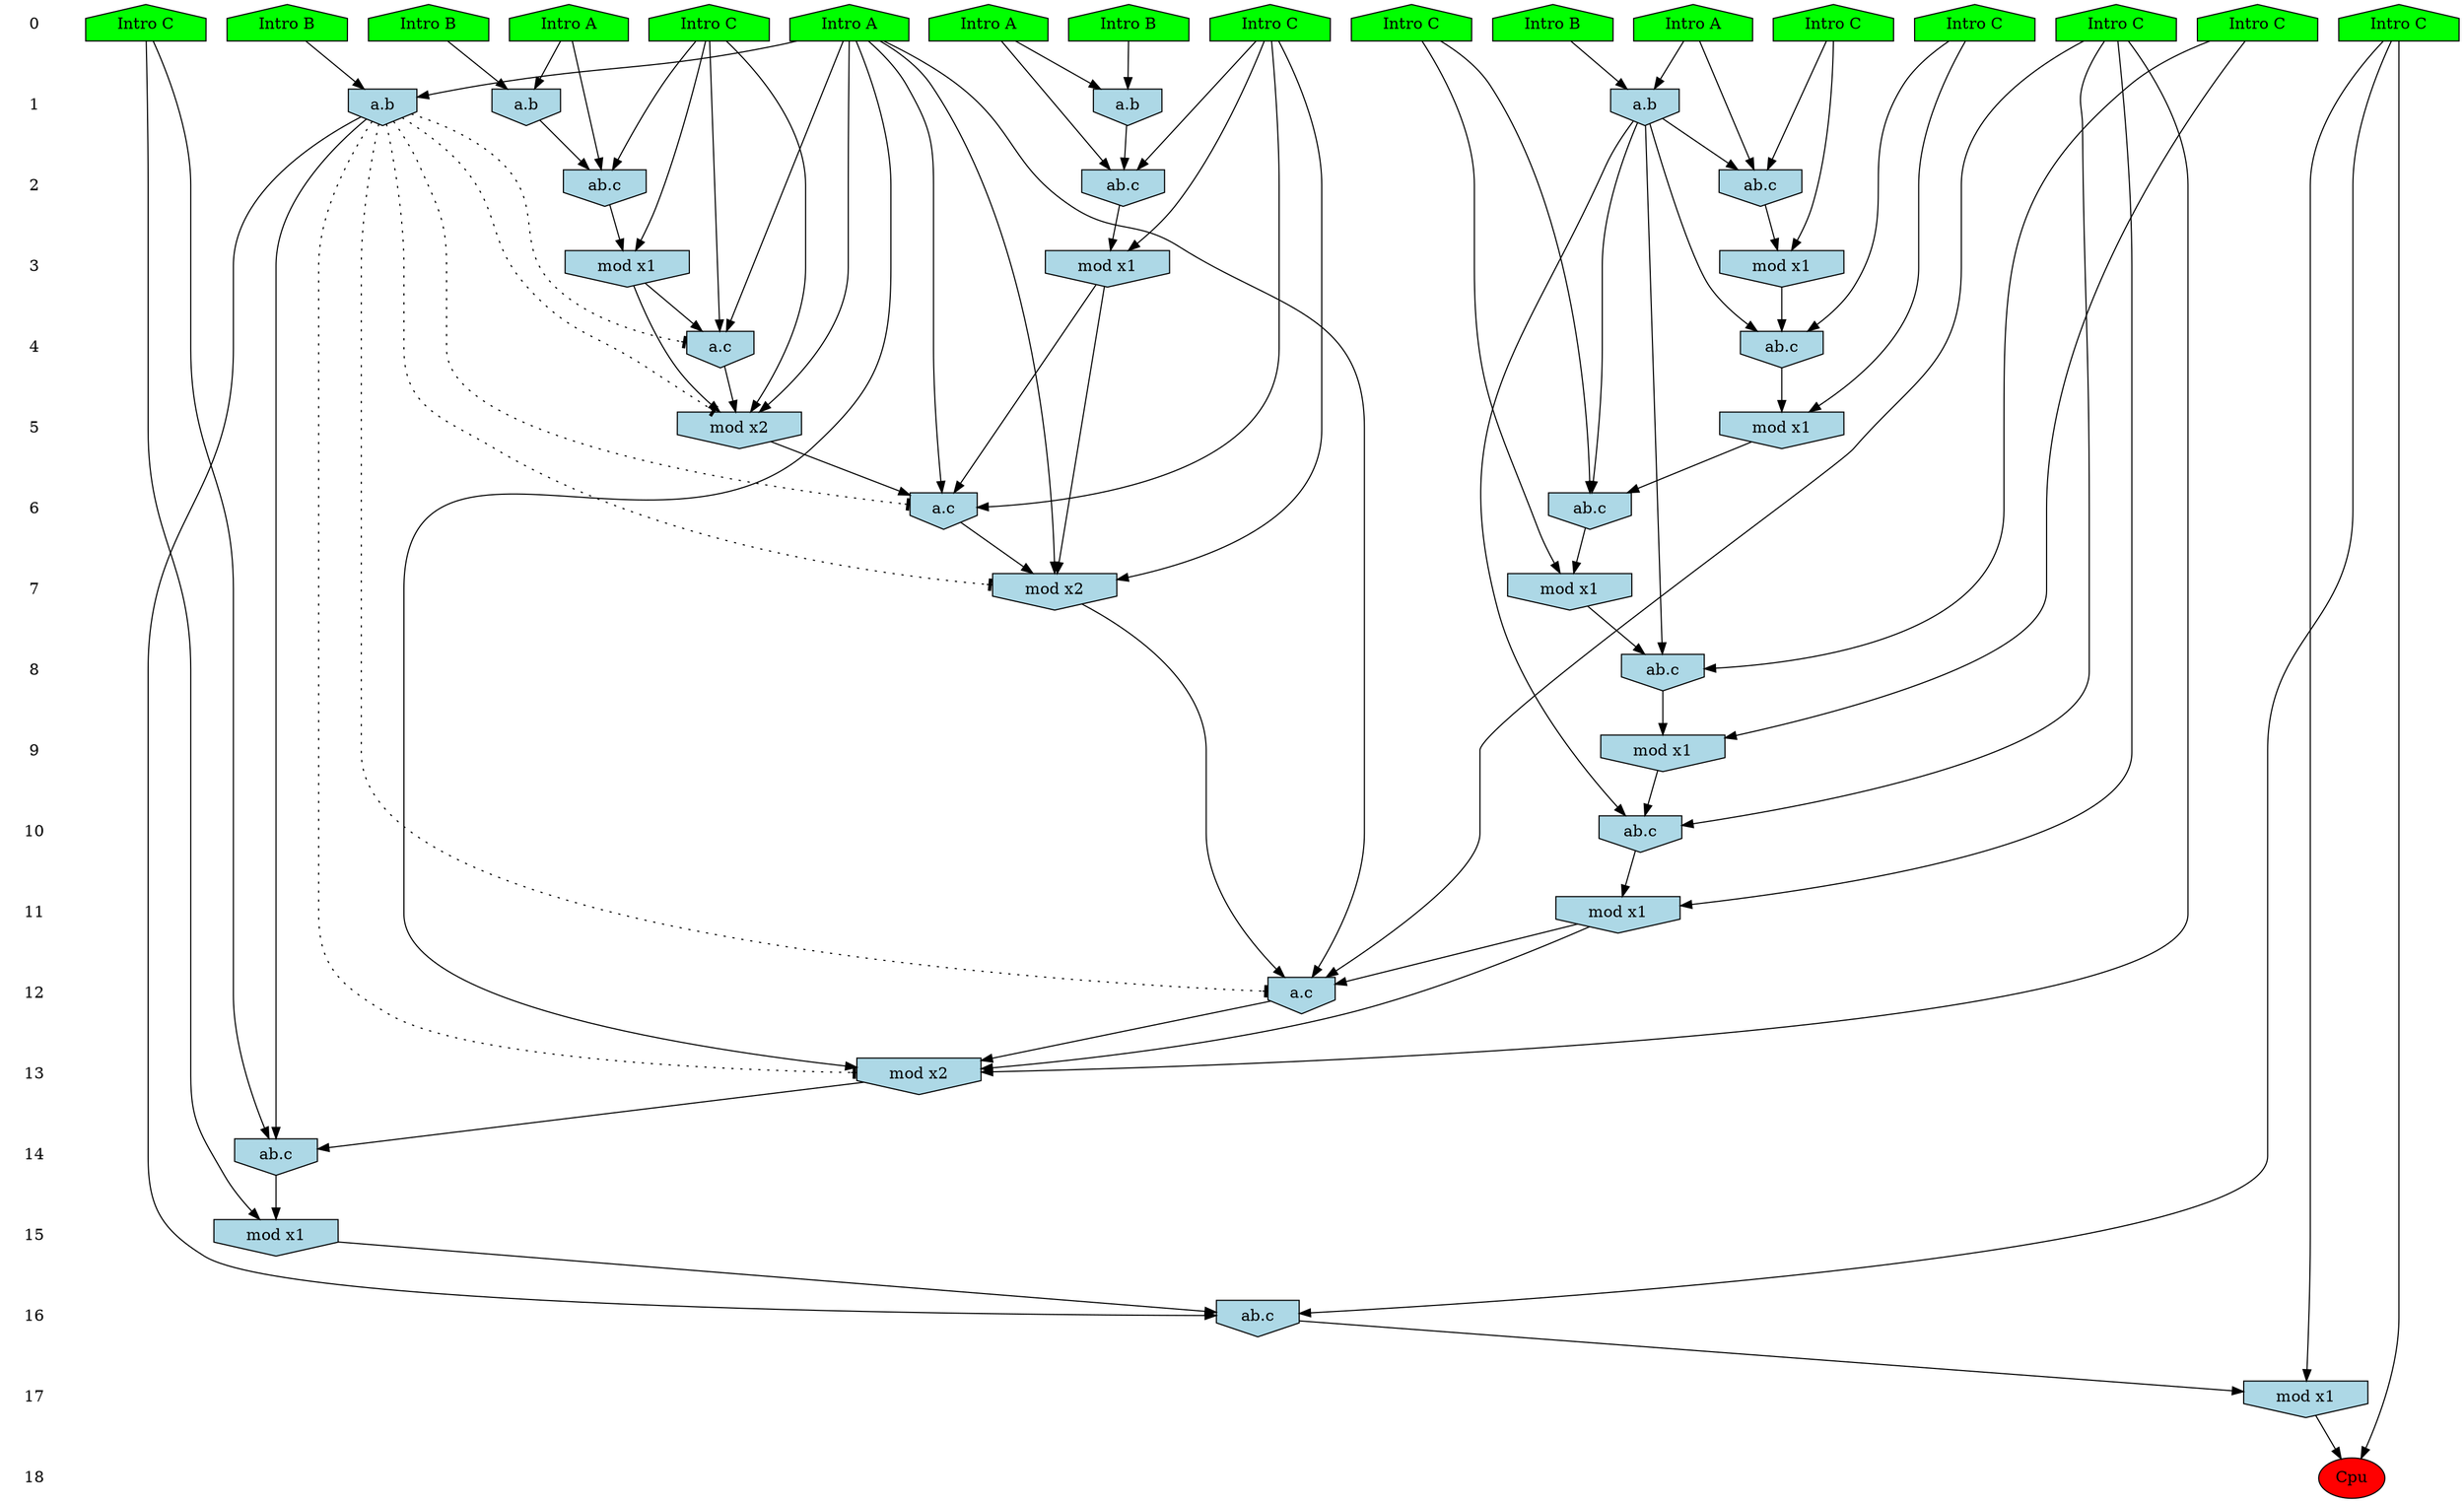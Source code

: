 /* Compression of 1 causal flows obtained in average at 2.041005E+01 t.u */
/* Compressed causal flows were: [3795] */
digraph G{
 ranksep=.5 ; 
{ rank = same ; "0" [shape=plaintext] ; node_1 [label ="Intro B", shape=house, style=filled, fillcolor=green] ;
node_2 [label ="Intro B", shape=house, style=filled, fillcolor=green] ;
node_3 [label ="Intro B", shape=house, style=filled, fillcolor=green] ;
node_4 [label ="Intro B", shape=house, style=filled, fillcolor=green] ;
node_5 [label ="Intro A", shape=house, style=filled, fillcolor=green] ;
node_6 [label ="Intro A", shape=house, style=filled, fillcolor=green] ;
node_7 [label ="Intro A", shape=house, style=filled, fillcolor=green] ;
node_8 [label ="Intro A", shape=house, style=filled, fillcolor=green] ;
node_9 [label ="Intro C", shape=house, style=filled, fillcolor=green] ;
node_10 [label ="Intro C", shape=house, style=filled, fillcolor=green] ;
node_11 [label ="Intro C", shape=house, style=filled, fillcolor=green] ;
node_12 [label ="Intro C", shape=house, style=filled, fillcolor=green] ;
node_13 [label ="Intro C", shape=house, style=filled, fillcolor=green] ;
node_14 [label ="Intro C", shape=house, style=filled, fillcolor=green] ;
node_15 [label ="Intro C", shape=house, style=filled, fillcolor=green] ;
node_16 [label ="Intro C", shape=house, style=filled, fillcolor=green] ;
node_17 [label ="Intro C", shape=house, style=filled, fillcolor=green] ;
}
{ rank = same ; "1" [shape=plaintext] ; node_18 [label="a.b", shape=invhouse, style=filled, fillcolor = lightblue] ;
node_23 [label="a.b", shape=invhouse, style=filled, fillcolor = lightblue] ;
node_28 [label="a.b", shape=invhouse, style=filled, fillcolor = lightblue] ;
node_41 [label="a.b", shape=invhouse, style=filled, fillcolor = lightblue] ;
}
{ rank = same ; "2" [shape=plaintext] ; node_19 [label="ab.c", shape=invhouse, style=filled, fillcolor = lightblue] ;
node_26 [label="ab.c", shape=invhouse, style=filled, fillcolor = lightblue] ;
node_29 [label="ab.c", shape=invhouse, style=filled, fillcolor = lightblue] ;
}
{ rank = same ; "3" [shape=plaintext] ; node_20 [label="mod x1", shape=invhouse, style=filled, fillcolor = lightblue] ;
node_30 [label="mod x1", shape=invhouse, style=filled, fillcolor = lightblue] ;
node_34 [label="mod x1", shape=invhouse, style=filled, fillcolor = lightblue] ;
}
{ rank = same ; "4" [shape=plaintext] ; node_21 [label="ab.c", shape=invhouse, style=filled, fillcolor = lightblue] ;
node_31 [label="a.c", shape=invhouse, style=filled, fillcolor = lightblue] ;
}
{ rank = same ; "5" [shape=plaintext] ; node_22 [label="mod x1", shape=invhouse, style=filled, fillcolor = lightblue] ;
node_32 [label="mod x2", shape=invhouse, style=filled, fillcolor = lightblue] ;
}
{ rank = same ; "6" [shape=plaintext] ; node_24 [label="ab.c", shape=invhouse, style=filled, fillcolor = lightblue] ;
node_37 [label="a.c", shape=invhouse, style=filled, fillcolor = lightblue] ;
}
{ rank = same ; "7" [shape=plaintext] ; node_25 [label="mod x1", shape=invhouse, style=filled, fillcolor = lightblue] ;
node_38 [label="mod x2", shape=invhouse, style=filled, fillcolor = lightblue] ;
}
{ rank = same ; "8" [shape=plaintext] ; node_27 [label="ab.c", shape=invhouse, style=filled, fillcolor = lightblue] ;
}
{ rank = same ; "9" [shape=plaintext] ; node_33 [label="mod x1", shape=invhouse, style=filled, fillcolor = lightblue] ;
}
{ rank = same ; "10" [shape=plaintext] ; node_35 [label="ab.c", shape=invhouse, style=filled, fillcolor = lightblue] ;
}
{ rank = same ; "11" [shape=plaintext] ; node_36 [label="mod x1", shape=invhouse, style=filled, fillcolor = lightblue] ;
}
{ rank = same ; "12" [shape=plaintext] ; node_39 [label="a.c", shape=invhouse, style=filled, fillcolor = lightblue] ;
}
{ rank = same ; "13" [shape=plaintext] ; node_40 [label="mod x2", shape=invhouse, style=filled, fillcolor = lightblue] ;
}
{ rank = same ; "14" [shape=plaintext] ; node_42 [label="ab.c", shape=invhouse, style=filled, fillcolor = lightblue] ;
}
{ rank = same ; "15" [shape=plaintext] ; node_43 [label="mod x1", shape=invhouse, style=filled, fillcolor = lightblue] ;
}
{ rank = same ; "16" [shape=plaintext] ; node_44 [label="ab.c", shape=invhouse, style=filled, fillcolor = lightblue] ;
}
{ rank = same ; "17" [shape=plaintext] ; node_45 [label="mod x1", shape=invhouse, style=filled, fillcolor = lightblue] ;
}
{ rank = same ; "18" [shape=plaintext] ; node_46 [label ="Cpu", style=filled, fillcolor=red] ;
}
"0" -> "1" [style="invis"]; 
"1" -> "2" [style="invis"]; 
"2" -> "3" [style="invis"]; 
"3" -> "4" [style="invis"]; 
"4" -> "5" [style="invis"]; 
"5" -> "6" [style="invis"]; 
"6" -> "7" [style="invis"]; 
"7" -> "8" [style="invis"]; 
"8" -> "9" [style="invis"]; 
"9" -> "10" [style="invis"]; 
"10" -> "11" [style="invis"]; 
"11" -> "12" [style="invis"]; 
"12" -> "13" [style="invis"]; 
"13" -> "14" [style="invis"]; 
"14" -> "15" [style="invis"]; 
"15" -> "16" [style="invis"]; 
"16" -> "17" [style="invis"]; 
"17" -> "18" [style="invis"]; 
node_3 -> node_18
node_6 -> node_18
node_6 -> node_19
node_9 -> node_19
node_18 -> node_19
node_9 -> node_20
node_19 -> node_20
node_16 -> node_21
node_18 -> node_21
node_20 -> node_21
node_16 -> node_22
node_21 -> node_22
node_1 -> node_23
node_7 -> node_23
node_17 -> node_24
node_18 -> node_24
node_22 -> node_24
node_17 -> node_25
node_24 -> node_25
node_7 -> node_26
node_12 -> node_26
node_23 -> node_26
node_15 -> node_27
node_18 -> node_27
node_25 -> node_27
node_4 -> node_28
node_5 -> node_28
node_5 -> node_29
node_13 -> node_29
node_28 -> node_29
node_12 -> node_30
node_26 -> node_30
node_8 -> node_31
node_12 -> node_31
node_30 -> node_31
node_8 -> node_32
node_12 -> node_32
node_30 -> node_32
node_31 -> node_32
node_15 -> node_33
node_27 -> node_33
node_13 -> node_34
node_29 -> node_34
node_10 -> node_35
node_18 -> node_35
node_33 -> node_35
node_10 -> node_36
node_35 -> node_36
node_8 -> node_37
node_13 -> node_37
node_32 -> node_37
node_34 -> node_37
node_8 -> node_38
node_13 -> node_38
node_34 -> node_38
node_37 -> node_38
node_8 -> node_39
node_10 -> node_39
node_36 -> node_39
node_38 -> node_39
node_8 -> node_40
node_10 -> node_40
node_36 -> node_40
node_39 -> node_40
node_2 -> node_41
node_8 -> node_41
node_14 -> node_42
node_40 -> node_42
node_41 -> node_42
node_14 -> node_43
node_42 -> node_43
node_11 -> node_44
node_41 -> node_44
node_43 -> node_44
node_11 -> node_45
node_44 -> node_45
node_11 -> node_46
node_45 -> node_46
node_41 -> node_40 [style=dotted, arrowhead = tee] 
node_41 -> node_39 [style=dotted, arrowhead = tee] 
node_41 -> node_38 [style=dotted, arrowhead = tee] 
node_41 -> node_37 [style=dotted, arrowhead = tee] 
node_41 -> node_32 [style=dotted, arrowhead = tee] 
node_41 -> node_31 [style=dotted, arrowhead = tee] 
}
/*
 Dot generation time: 0.000206
*/